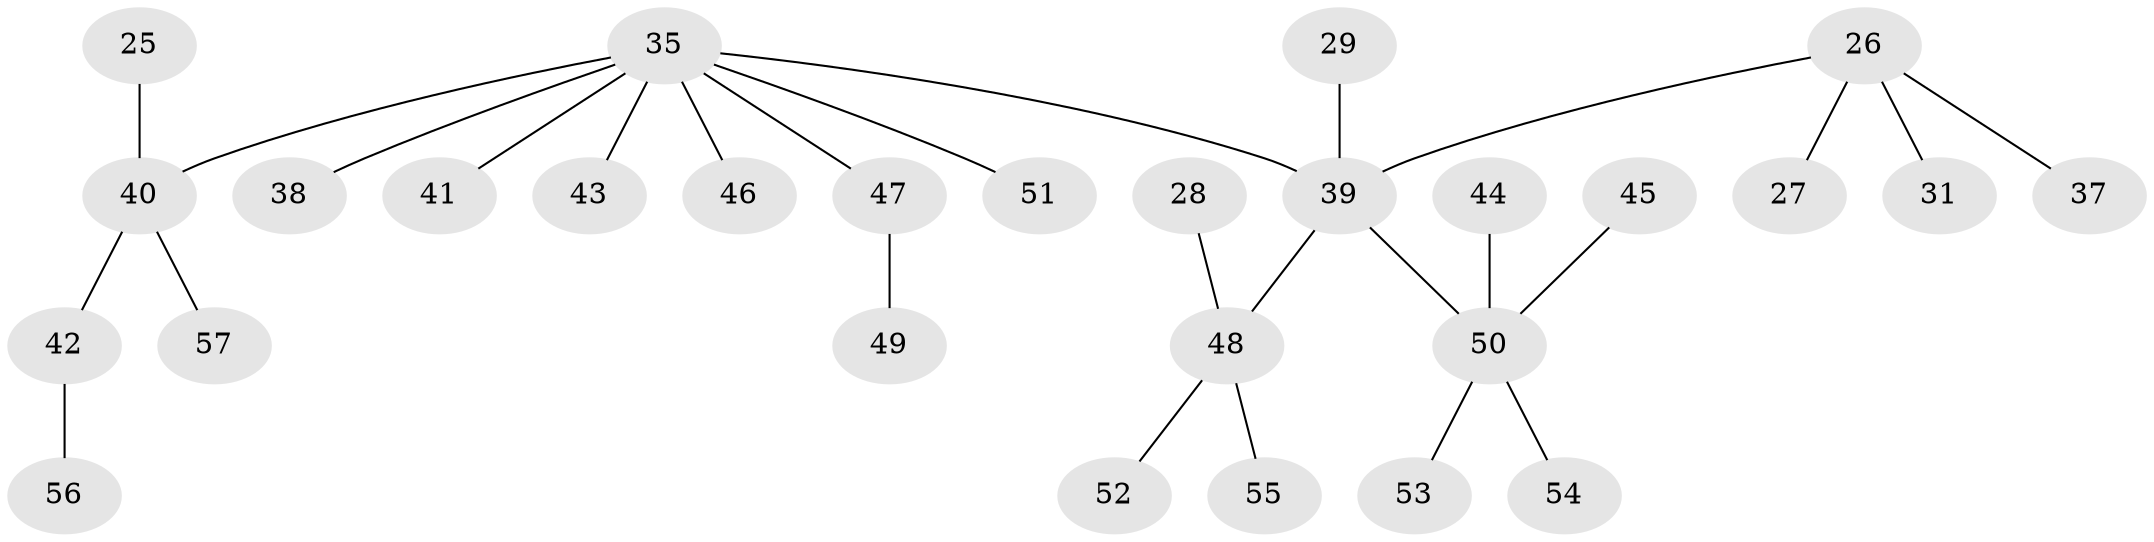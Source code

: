 // original degree distribution, {6: 0.03508771929824561, 2: 0.21052631578947367, 4: 0.08771929824561403, 5: 0.017543859649122806, 3: 0.12280701754385964, 1: 0.5263157894736842}
// Generated by graph-tools (version 1.1) at 2025/52/03/09/25 04:52:56]
// undirected, 28 vertices, 27 edges
graph export_dot {
graph [start="1"]
  node [color=gray90,style=filled];
  25;
  26;
  27;
  28;
  29;
  31;
  35 [super="+11+16+33+17+21"];
  37;
  38;
  39 [super="+12+22"];
  40 [super="+34+19+24"];
  41 [super="+20"];
  42;
  43;
  44;
  45;
  46;
  47;
  48 [super="+23"];
  49;
  50 [super="+15+30+36"];
  51;
  52;
  53;
  54;
  55;
  56;
  57;
  25 -- 40;
  26 -- 27;
  26 -- 31;
  26 -- 37;
  26 -- 39;
  28 -- 48;
  29 -- 39;
  35 -- 43;
  35 -- 46;
  35 -- 47;
  35 -- 51;
  35 -- 38;
  35 -- 39;
  35 -- 40;
  35 -- 41;
  39 -- 50;
  39 -- 48;
  40 -- 42;
  40 -- 57;
  42 -- 56;
  44 -- 50;
  45 -- 50;
  47 -- 49;
  48 -- 52;
  48 -- 55;
  50 -- 53;
  50 -- 54;
}
